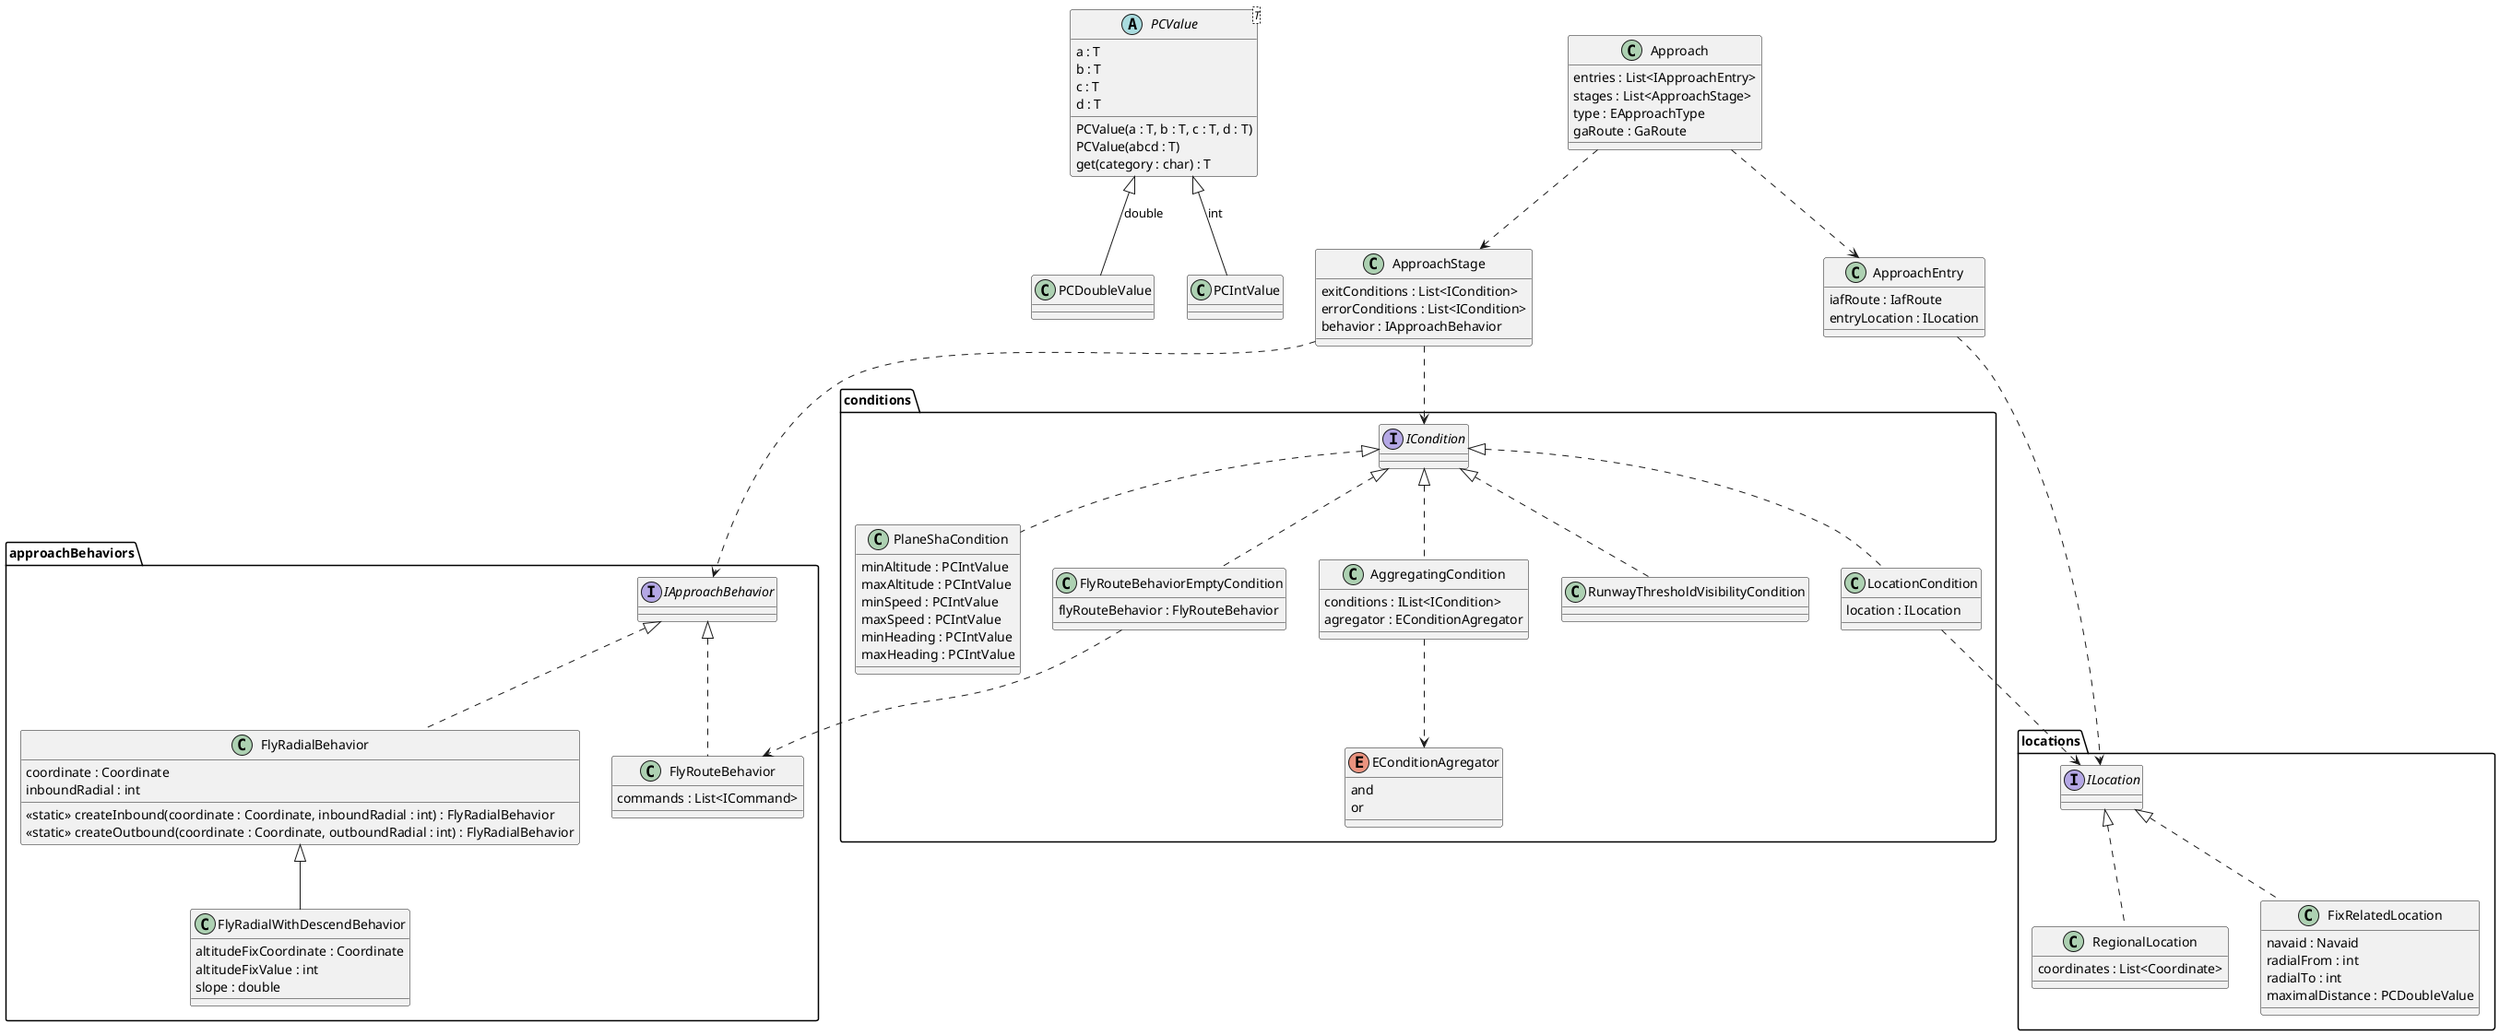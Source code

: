 @startuml

abstract class PCValue<T>{
  a : T
  b : T
  c : T
  d : T
  PCValue(a : T, b : T, c : T, d : T)
  PCValue(abcd : T)
  get(category : char) : T
}

class PCDoubleValue
PCDoubleValue -up-|> PCValue : double
class PCIntValue
PCIntValue -up-|> PCValue : int

package locations{
    interface ILocation

    class RegionalLocation{
        coordinates : List<Coordinate>
    }
    class FixRelatedLocation{
        navaid : Navaid
        radialFrom : int
        radialTo : int
        maximalDistance : PCDoubleValue
    }

    FixRelatedLocation .up.|> ILocation
    RegionalLocation .up.|> ILocation
}


package conditions{
    interface ICondition

    class PlaneShaCondition{
      minAltitude : PCIntValue
      maxAltitude : PCIntValue
      minSpeed : PCIntValue
      maxSpeed : PCIntValue
      minHeading : PCIntValue
      maxHeading : PCIntValue
    }

    class LocationCondition{
      location : ILocation
    }

    class AggregatingCondition{
      conditions : IList<ICondition>
      agregator : EConditionAgregator
    }
    class RunwayThresholdVisibilityCondition

    class FlyRouteBehaviorEmptyCondition{
      flyRouteBehavior : FlyRouteBehavior
    }

    enum EConditionAgregator{
      and
      or
    }

}



PlaneShaCondition .up.|> ICondition
LocationCondition .up.|> ICondition
LocationCondition ..> ILocation
AggregatingCondition .up.|> ICondition
AggregatingCondition ..> EConditionAgregator
RunwayThresholdVisibilityCondition .up.|> ICondition
FlyRouteBehaviorEmptyCondition .up.|> ICondition



package approachBehaviors{
    interface IApproachBehavior

    class FlyRouteBehavior{
     commands : List<ICommand>
    }

    class FlyRadialBehavior{
      coordinate : Coordinate
      inboundRadial : int
      <<static>> createInbound(coordinate : Coordinate, inboundRadial : int) : FlyRadialBehavior
      <<static>> createOutbound(coordinate : Coordinate, outboundRadial : int) : FlyRadialBehavior
    }

    class FlyRadialWithDescendBehavior{
      altitudeFixCoordinate : Coordinate
      altitudeFixValue : int
      slope : double
    }

}

FlyRouteBehavior .up.|> IApproachBehavior
FlyRadialBehavior .up.|> IApproachBehavior
FlyRadialWithDescendBehavior -up-|> FlyRadialBehavior
FlyRouteBehaviorEmptyCondition ..> FlyRouteBehavior

class ApproachStage{
  exitConditions : List<ICondition>
  errorConditions : List<ICondition>
  behavior : IApproachBehavior
}

ApproachStage ..> ICondition
ApproachStage ..> IApproachBehavior

class Approach{
  entries : List<IApproachEntry>
  stages : List<ApproachStage>
  type : EApproachType
  gaRoute : GaRoute
}
Approach ..> ApproachStage
Approach ..> ApproachEntry

class ApproachEntry{
  iafRoute : IafRoute
  entryLocation : ILocation
}

ApproachEntry ..> ILocation

@enduml